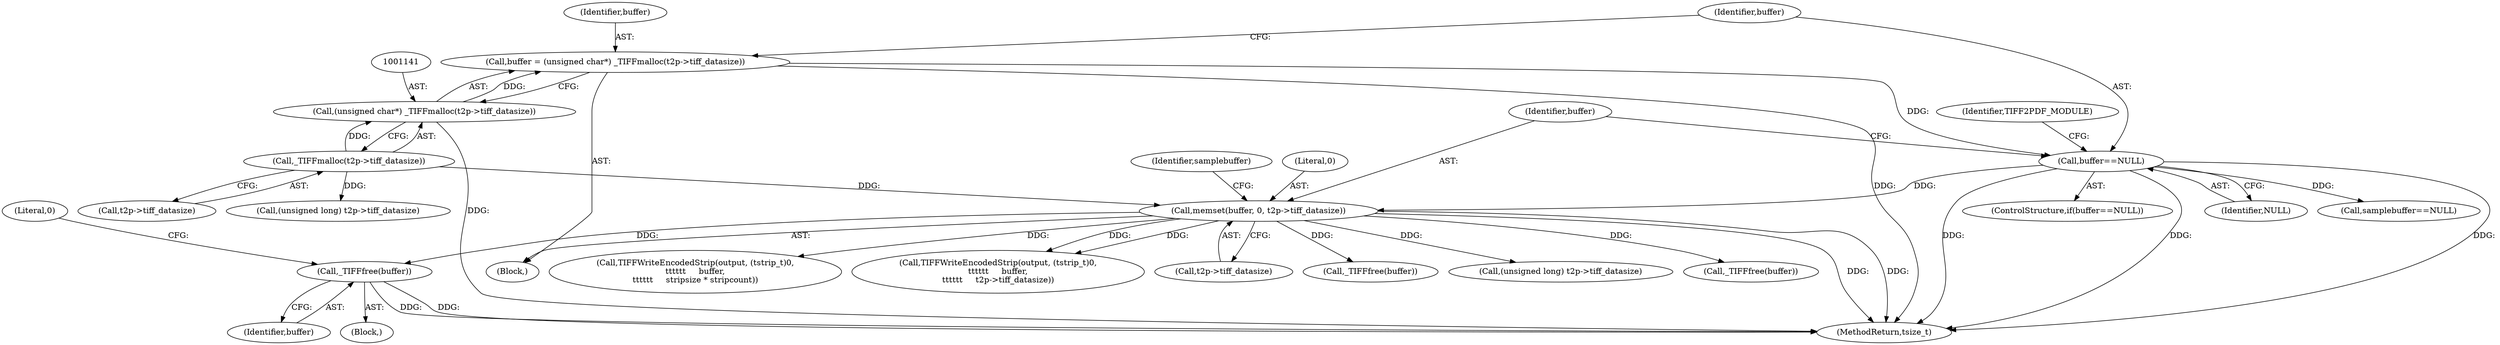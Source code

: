 digraph "0_libtiff_83a4b92815ea04969d494416eaae3d4c6b338e4a#diff-c8b4b355f9b5c06d585b23138e1c185f_4@API" {
"1001200" [label="(Call,_TIFFfree(buffer))"];
"1001168" [label="(Call,memset(buffer, 0, t2p->tiff_datasize))"];
"1001147" [label="(Call,buffer==NULL)"];
"1001138" [label="(Call,buffer = (unsigned char*) _TIFFmalloc(t2p->tiff_datasize))"];
"1001140" [label="(Call,(unsigned char*) _TIFFmalloc(t2p->tiff_datasize))"];
"1001142" [label="(Call,_TIFFmalloc(t2p->tiff_datasize))"];
"1001149" [label="(Identifier,NULL)"];
"1001140" [label="(Call,(unsigned char*) _TIFFmalloc(t2p->tiff_datasize))"];
"1001154" [label="(Call,(unsigned long) t2p->tiff_datasize)"];
"1001138" [label="(Call,buffer = (unsigned char*) _TIFFmalloc(t2p->tiff_datasize))"];
"1001175" [label="(Identifier,samplebuffer)"];
"1001115" [label="(Block,)"];
"1001142" [label="(Call,_TIFFmalloc(t2p->tiff_datasize))"];
"1001181" [label="(Call,samplebuffer==NULL)"];
"1001139" [label="(Identifier,buffer)"];
"1001146" [label="(ControlStructure,if(buffer==NULL))"];
"1001886" [label="(Call,TIFFWriteEncodedStrip(output, (tstrip_t)0,\n\t\t\t\t\t\t     buffer,\n\t\t\t\t\t\t     stripsize * stripcount))"];
"1001170" [label="(Literal,0)"];
"1001201" [label="(Identifier,buffer)"];
"1001203" [label="(Literal,0)"];
"1001168" [label="(Call,memset(buffer, 0, t2p->tiff_datasize))"];
"1001143" [label="(Call,t2p->tiff_datasize)"];
"1001148" [label="(Identifier,buffer)"];
"1001152" [label="(Identifier,TIFF2PDF_MODULE)"];
"1001147" [label="(Call,buffer==NULL)"];
"1001899" [label="(Call,TIFFWriteEncodedStrip(output, (tstrip_t)0,\n\t\t\t\t\t\t     buffer,\n\t\t\t\t\t\t     t2p->tiff_datasize))"];
"1001171" [label="(Call,t2p->tiff_datasize)"];
"1001169" [label="(Identifier,buffer)"];
"1001200" [label="(Call,_TIFFfree(buffer))"];
"1001745" [label="(Call,_TIFFfree(buffer))"];
"1001188" [label="(Call,(unsigned long) t2p->tiff_datasize)"];
"1001945" [label="(MethodReturn,tsize_t)"];
"1001265" [label="(Call,_TIFFfree(buffer))"];
"1001184" [label="(Block,)"];
"1001200" -> "1001184"  [label="AST: "];
"1001200" -> "1001201"  [label="CFG: "];
"1001201" -> "1001200"  [label="AST: "];
"1001203" -> "1001200"  [label="CFG: "];
"1001200" -> "1001945"  [label="DDG: "];
"1001200" -> "1001945"  [label="DDG: "];
"1001168" -> "1001200"  [label="DDG: "];
"1001168" -> "1001115"  [label="AST: "];
"1001168" -> "1001171"  [label="CFG: "];
"1001169" -> "1001168"  [label="AST: "];
"1001170" -> "1001168"  [label="AST: "];
"1001171" -> "1001168"  [label="AST: "];
"1001175" -> "1001168"  [label="CFG: "];
"1001168" -> "1001945"  [label="DDG: "];
"1001168" -> "1001945"  [label="DDG: "];
"1001147" -> "1001168"  [label="DDG: "];
"1001142" -> "1001168"  [label="DDG: "];
"1001168" -> "1001188"  [label="DDG: "];
"1001168" -> "1001265"  [label="DDG: "];
"1001168" -> "1001745"  [label="DDG: "];
"1001168" -> "1001886"  [label="DDG: "];
"1001168" -> "1001899"  [label="DDG: "];
"1001168" -> "1001899"  [label="DDG: "];
"1001147" -> "1001146"  [label="AST: "];
"1001147" -> "1001149"  [label="CFG: "];
"1001148" -> "1001147"  [label="AST: "];
"1001149" -> "1001147"  [label="AST: "];
"1001152" -> "1001147"  [label="CFG: "];
"1001169" -> "1001147"  [label="CFG: "];
"1001147" -> "1001945"  [label="DDG: "];
"1001147" -> "1001945"  [label="DDG: "];
"1001147" -> "1001945"  [label="DDG: "];
"1001138" -> "1001147"  [label="DDG: "];
"1001147" -> "1001181"  [label="DDG: "];
"1001138" -> "1001115"  [label="AST: "];
"1001138" -> "1001140"  [label="CFG: "];
"1001139" -> "1001138"  [label="AST: "];
"1001140" -> "1001138"  [label="AST: "];
"1001148" -> "1001138"  [label="CFG: "];
"1001138" -> "1001945"  [label="DDG: "];
"1001140" -> "1001138"  [label="DDG: "];
"1001140" -> "1001142"  [label="CFG: "];
"1001141" -> "1001140"  [label="AST: "];
"1001142" -> "1001140"  [label="AST: "];
"1001140" -> "1001945"  [label="DDG: "];
"1001142" -> "1001140"  [label="DDG: "];
"1001142" -> "1001143"  [label="CFG: "];
"1001143" -> "1001142"  [label="AST: "];
"1001142" -> "1001154"  [label="DDG: "];
}
